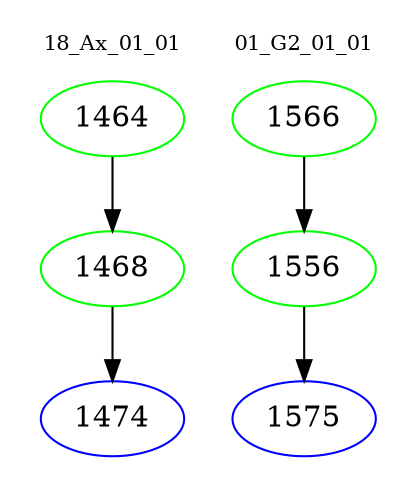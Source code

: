 digraph{
subgraph cluster_0 {
color = white
label = "18_Ax_01_01";
fontsize=10;
T0_1464 [label="1464", color="green"]
T0_1464 -> T0_1468 [color="black"]
T0_1468 [label="1468", color="green"]
T0_1468 -> T0_1474 [color="black"]
T0_1474 [label="1474", color="blue"]
}
subgraph cluster_1 {
color = white
label = "01_G2_01_01";
fontsize=10;
T1_1566 [label="1566", color="green"]
T1_1566 -> T1_1556 [color="black"]
T1_1556 [label="1556", color="green"]
T1_1556 -> T1_1575 [color="black"]
T1_1575 [label="1575", color="blue"]
}
}
